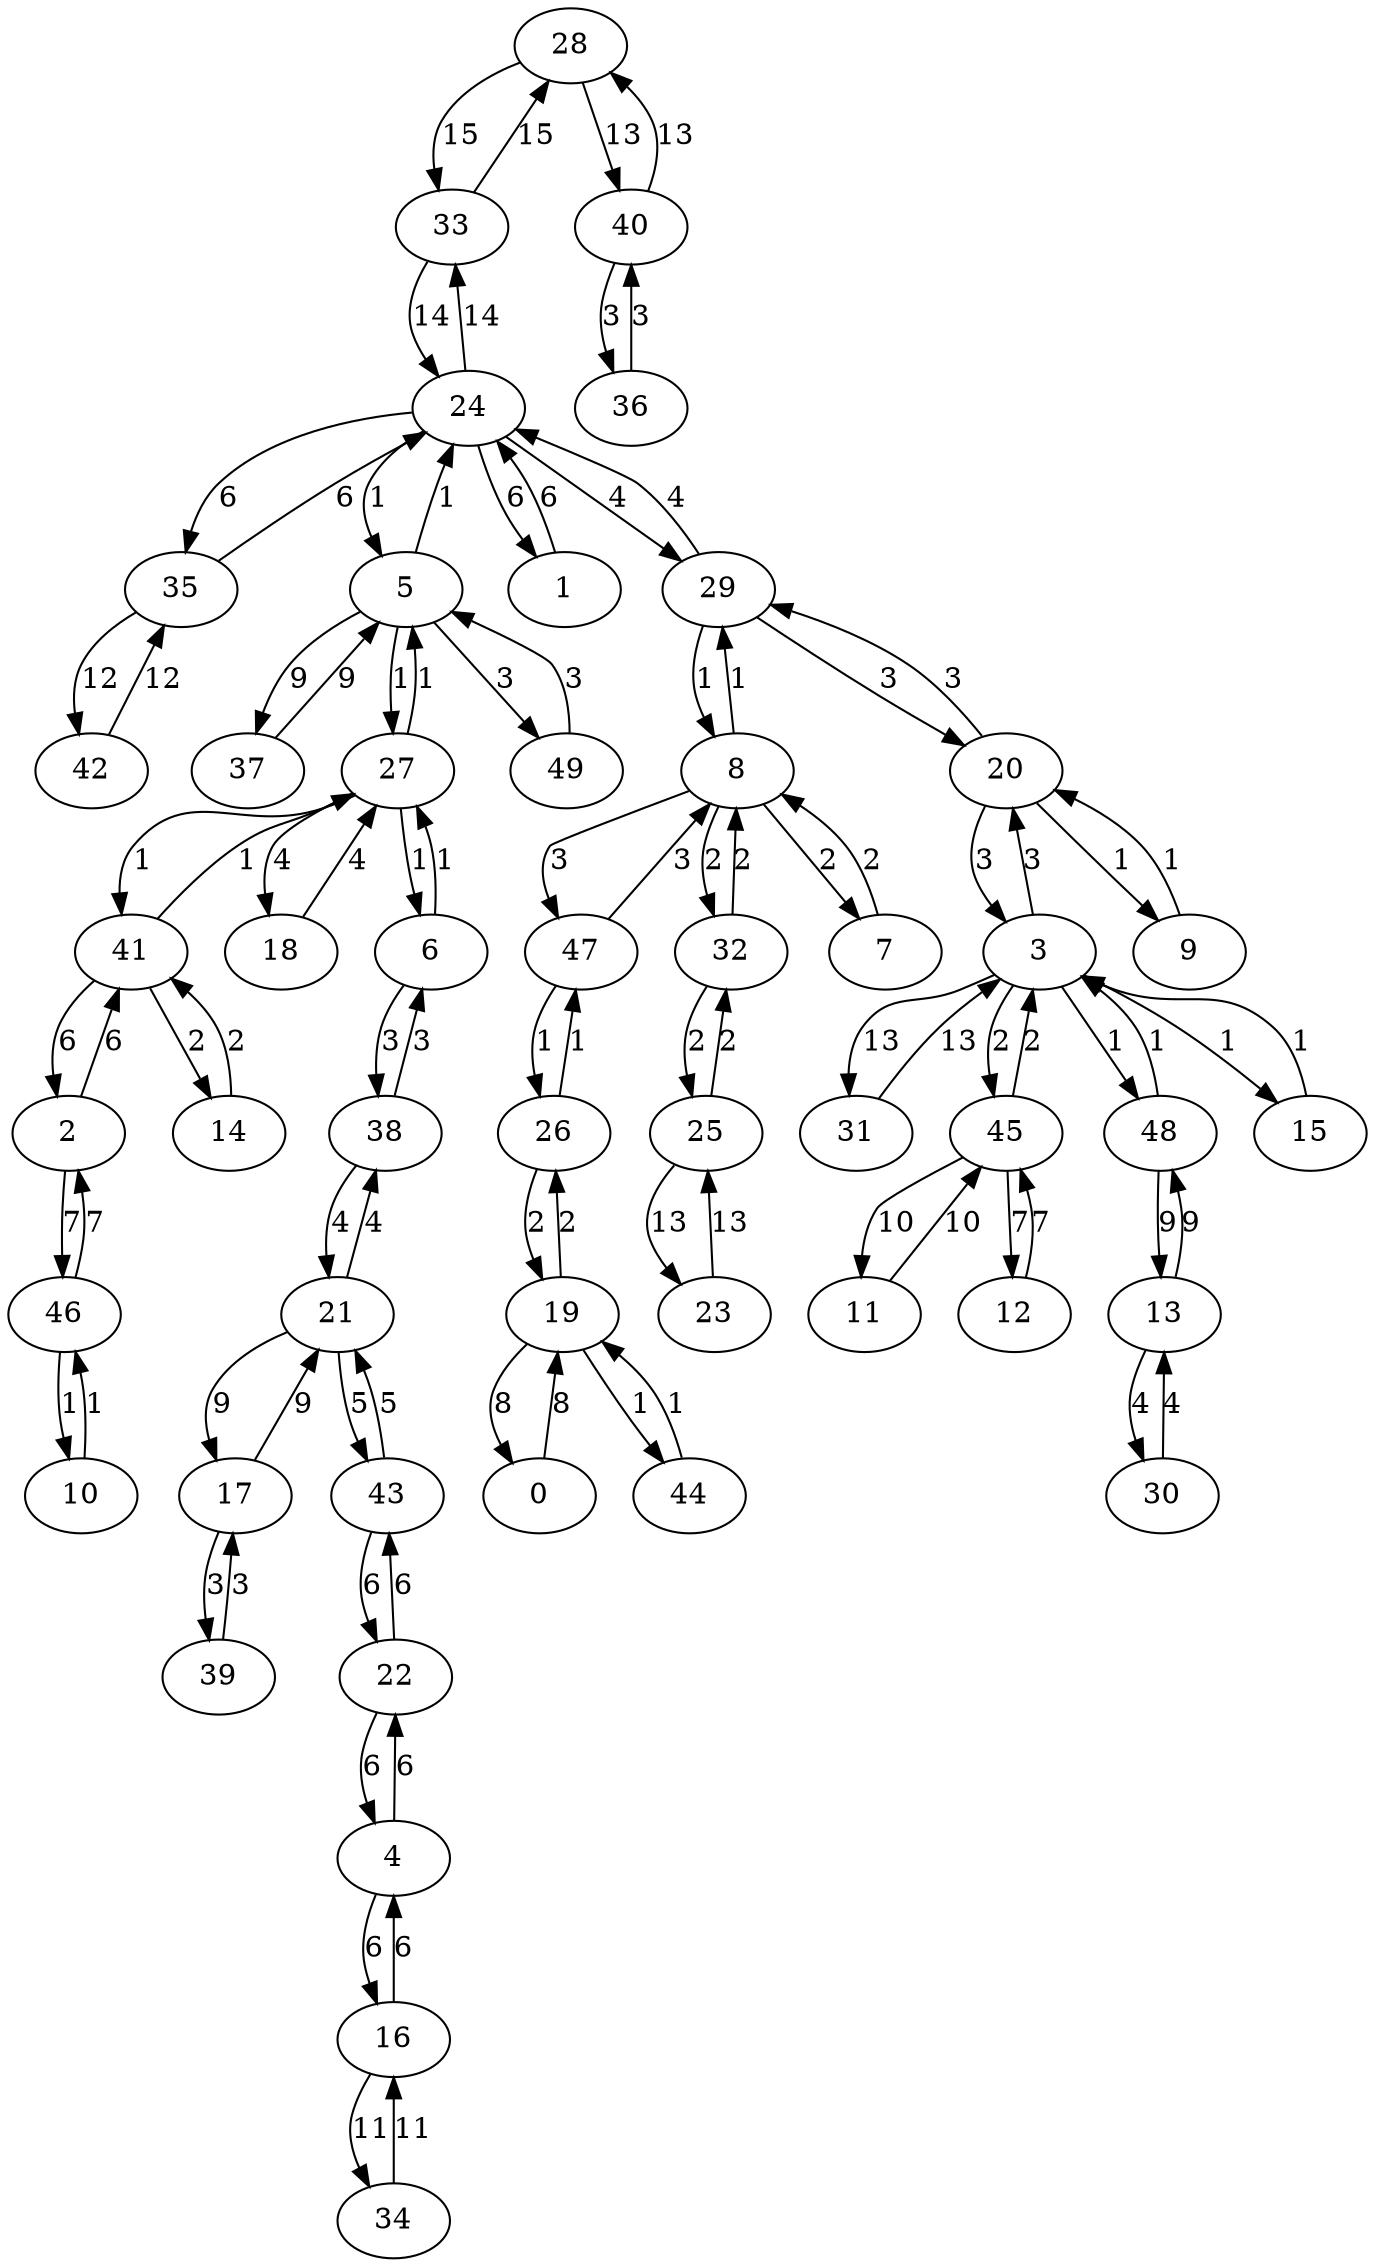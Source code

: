 digraph Geo50_KIMST {
28;33;24;25;23;40;31;3;35;42;16;34;11;45;13;48;21;17;37;5;19;0;12;2;46;22;4;43;41;1;30;38;27;18;29;39;8;47;6;20;49;36;32;14;26;7;10;9;44;15;28 -> 33 [label = 15];
33 -> 28 [label = 15];
24 -> 33 [label = 14];
33 -> 24 [label = 14];
25 -> 23 [label = 13];
23 -> 25 [label = 13];
28 -> 40 [label = 13];
40 -> 28 [label = 13];
31 -> 3 [label = 13];
3 -> 31 [label = 13];
35 -> 42 [label = 12];
42 -> 35 [label = 12];
16 -> 34 [label = 11];
34 -> 16 [label = 11];
11 -> 45 [label = 10];
45 -> 11 [label = 10];
13 -> 48 [label = 9];
48 -> 13 [label = 9];
21 -> 17 [label = 9];
17 -> 21 [label = 9];
37 -> 5 [label = 9];
5 -> 37 [label = 9];
19 -> 0 [label = 8];
0 -> 19 [label = 8];
45 -> 12 [label = 7];
12 -> 45 [label = 7];
2 -> 46 [label = 7];
46 -> 2 [label = 7];
22 -> 4 [label = 6];
4 -> 22 [label = 6];
22 -> 43 [label = 6];
43 -> 22 [label = 6];
16 -> 4 [label = 6];
4 -> 16 [label = 6];
24 -> 35 [label = 6];
35 -> 24 [label = 6];
41 -> 2 [label = 6];
2 -> 41 [label = 6];
24 -> 1 [label = 6];
1 -> 24 [label = 6];
21 -> 43 [label = 5];
43 -> 21 [label = 5];
13 -> 30 [label = 4];
30 -> 13 [label = 4];
21 -> 38 [label = 4];
38 -> 21 [label = 4];
27 -> 18 [label = 4];
18 -> 27 [label = 4];
24 -> 29 [label = 4];
29 -> 24 [label = 4];
17 -> 39 [label = 3];
39 -> 17 [label = 3];
8 -> 47 [label = 3];
47 -> 8 [label = 3];
38 -> 6 [label = 3];
6 -> 38 [label = 3];
20 -> 29 [label = 3];
29 -> 20 [label = 3];
49 -> 5 [label = 3];
5 -> 49 [label = 3];
36 -> 40 [label = 3];
40 -> 36 [label = 3];
20 -> 3 [label = 3];
3 -> 20 [label = 3];
32 -> 8 [label = 2];
8 -> 32 [label = 2];
14 -> 41 [label = 2];
41 -> 14 [label = 2];
19 -> 26 [label = 2];
26 -> 19 [label = 2];
8 -> 7 [label = 2];
7 -> 8 [label = 2];
25 -> 32 [label = 2];
32 -> 25 [label = 2];
45 -> 3 [label = 2];
3 -> 45 [label = 2];
10 -> 46 [label = 1];
46 -> 10 [label = 1];
8 -> 29 [label = 1];
29 -> 8 [label = 1];
27 -> 6 [label = 1];
6 -> 27 [label = 1];
9 -> 20 [label = 1];
20 -> 9 [label = 1];
27 -> 5 [label = 1];
5 -> 27 [label = 1];
19 -> 44 [label = 1];
44 -> 19 [label = 1];
24 -> 5 [label = 1];
5 -> 24 [label = 1];
26 -> 47 [label = 1];
47 -> 26 [label = 1];
48 -> 3 [label = 1];
3 -> 48 [label = 1];
27 -> 41 [label = 1];
41 -> 27 [label = 1];
15 -> 3 [label = 1];
3 -> 15 [label = 1];
}

